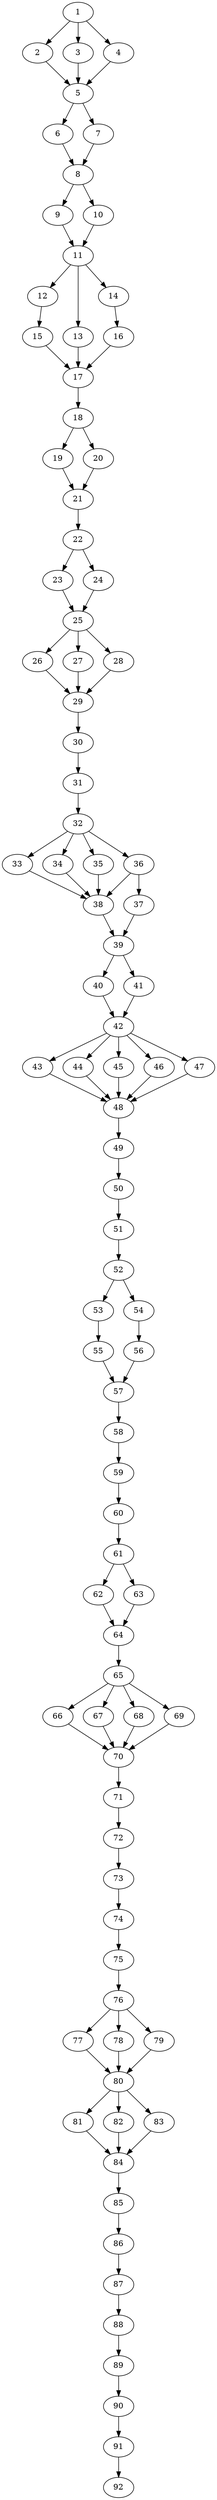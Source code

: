digraph precedence {
1 -> 2  
1 -> 3  
1 -> 4  
2 -> 5  
3 -> 5  
4 -> 5  
5 -> 6  
5 -> 7  
6 -> 8  
7 -> 8  
8 -> 9  
8 -> 10  
9 -> 11  
10 -> 11  
11 -> 12  
11 -> 13  
11 -> 14  
12 -> 15  
13 -> 17  
14 -> 16  
15 -> 17  
16 -> 17  
17 -> 18  
18 -> 19  
18 -> 20  
19 -> 21  
20 -> 21  
21 -> 22
22 -> 23
22 -> 24
24 -> 25
23 -> 25
25 -> 26
25 -> 27
25 -> 28
26 -> 29
27 -> 29
28 -> 29
29 -> 30
30 -> 31
31 -> 32
32 -> 33
32 -> 34
32 -> 35
32 -> 36
33 -> 38
34 -> 38
35 -> 38
36 -> 38
36 -> 37
37 -> 39
38 -> 39
39 -> 40
39 -> 41
41 -> 42
40 -> 42
42 -> 43
42 -> 44
42 -> 45
42 -> 46
42 -> 47
43 -> 48
44 -> 48
45 -> 48
46 -> 48
47 -> 48
48 -> 49
49 -> 50
50 -> 51
51 -> 52
52 -> 53
52 -> 54
53 -> 55
54 -> 56
55 -> 57
56 -> 57
57 -> 58
58 -> 59
59 -> 60
60 -> 61
61 -> 62
61 -> 63
62 -> 64
63 -> 64
64 -> 65
65 -> 66
65 -> 67
65 -> 68
65 -> 69
66 -> 70
67 -> 70
68 -> 70
69 -> 70
70 -> 71
71 -> 72
72 -> 73
73 -> 74
74 -> 75
75 -> 76
76 -> 77
76 -> 78
76 -> 79
77 -> 80
78 -> 80
79 -> 80
80 -> 81
80 -> 82
80 -> 83
81 -> 84
82 -> 84
83 -> 84
84 -> 85
85 -> 86
86 -> 87
87 -> 88
88 -> 89
89 -> 90
90 -> 91
91 -> 92
}
